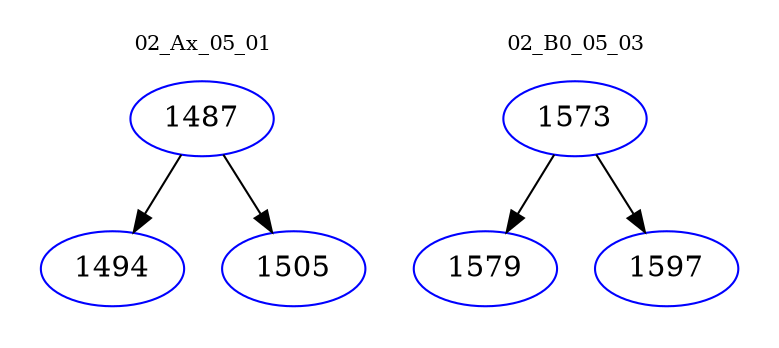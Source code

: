 digraph{
subgraph cluster_0 {
color = white
label = "02_Ax_05_01";
fontsize=10;
T0_1487 [label="1487", color="blue"]
T0_1487 -> T0_1494 [color="black"]
T0_1494 [label="1494", color="blue"]
T0_1487 -> T0_1505 [color="black"]
T0_1505 [label="1505", color="blue"]
}
subgraph cluster_1 {
color = white
label = "02_B0_05_03";
fontsize=10;
T1_1573 [label="1573", color="blue"]
T1_1573 -> T1_1579 [color="black"]
T1_1579 [label="1579", color="blue"]
T1_1573 -> T1_1597 [color="black"]
T1_1597 [label="1597", color="blue"]
}
}
